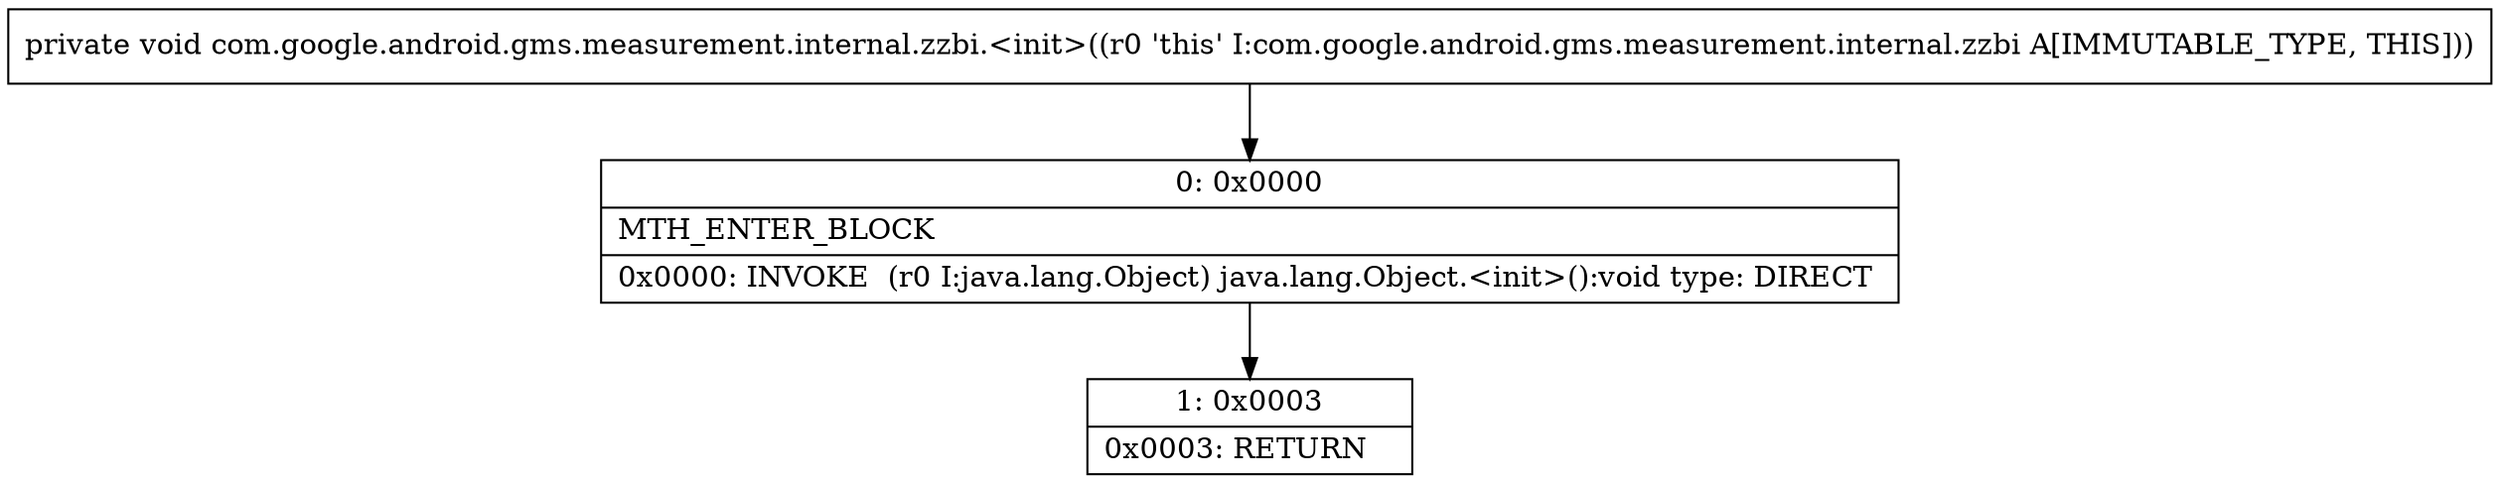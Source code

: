 digraph "CFG forcom.google.android.gms.measurement.internal.zzbi.\<init\>()V" {
Node_0 [shape=record,label="{0\:\ 0x0000|MTH_ENTER_BLOCK\l|0x0000: INVOKE  (r0 I:java.lang.Object) java.lang.Object.\<init\>():void type: DIRECT \l}"];
Node_1 [shape=record,label="{1\:\ 0x0003|0x0003: RETURN   \l}"];
MethodNode[shape=record,label="{private void com.google.android.gms.measurement.internal.zzbi.\<init\>((r0 'this' I:com.google.android.gms.measurement.internal.zzbi A[IMMUTABLE_TYPE, THIS])) }"];
MethodNode -> Node_0;
Node_0 -> Node_1;
}

